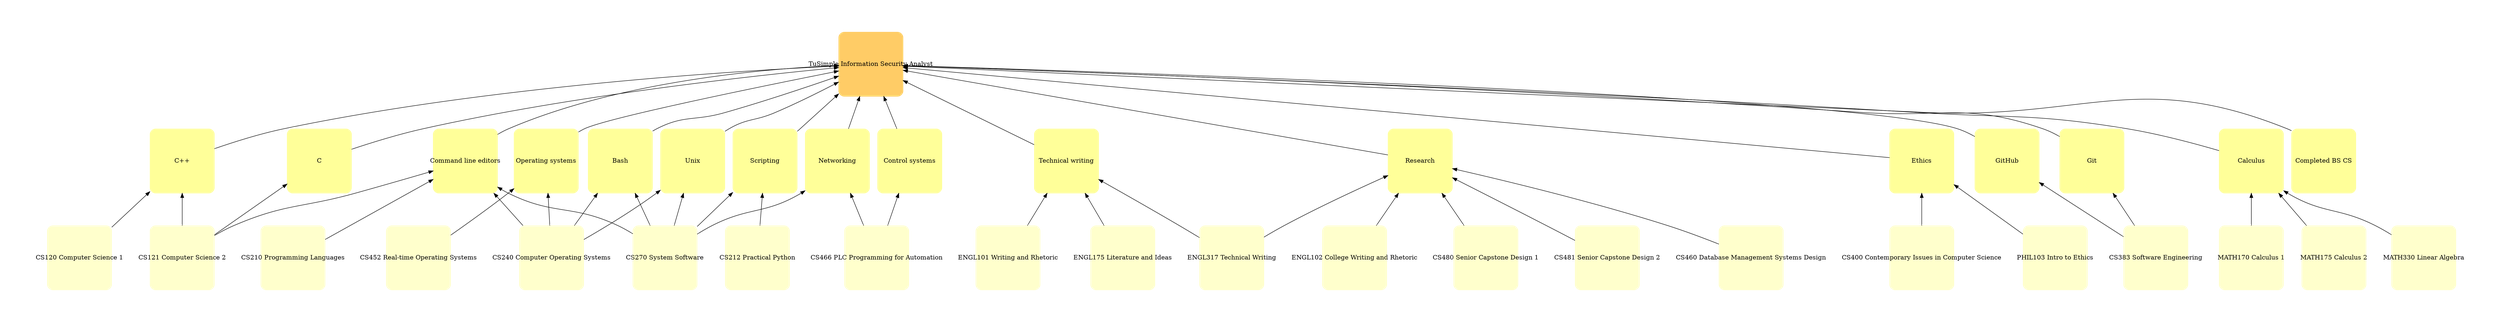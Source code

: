 digraph {
  graph [bgcolor="transparent" rankdir="BT" pad=1 compound="true" forcelabels="true" fontname="Comic Sans MS"]
  node [shape="square" style="rounded,filled" width=2 fixedsize="shape"]
  edge [minlen=2]
  "TuSimple Information Security Analyst" [color="#FFCC66"]
  "C++" [color="#FFFF99"]
  "CS120 Computer Science 1" [color="#FFFFCC"]
  "CS121 Computer Science 2" [color="#FFFFCC"]
  "C" [color="#FFFF99"]
  "CS121 Computer Science 2" [color="#FFFFCC"]
  "Research" [color="#FFFF99"]
  "ENGL317 Technical Writing" [color="#FFFFCC"]
  "ENGL102 College Writing and Rhetoric" [color="#FFFFCC"]
  "CS480 Senior Capstone Design 1" [color="#FFFFCC"]
  "CS481 Senior Capstone Design 2" [color="#FFFFCC"]
  "CS460 Database Management Systems Design" [color="#FFFFCC"]
  "Bash" [color="#FFFF99"]
  "CS240 Computer Operating Systems" [color="#FFFFCC"]
  "CS270 System Software" [color="#FFFFCC"]
  "Unix" [color="#FFFF99"]
  "CS240 Computer Operating Systems" [color="#FFFFCC"]
  "CS270 System Software" [color="#FFFFCC"]
  "Ethics" [color="#FFFF99"]
  "CS400 Contemporary Issues in Computer Science" [color="#FFFFCC"]
  "PHIL103 Intro to Ethics" [color="#FFFFCC"]
  "Technical writing" [color="#FFFF99"]
  "ENGL317 Technical Writing" [color="#FFFFCC"]
  "ENGL175 Literature and Ideas" [color="#FFFFCC"]
  "ENGL101 Writing and Rhetoric" [color="#FFFFCC"]
  "Git" [color="#FFFF99"]
  "CS383 Software Engineering" [color="#FFFFCC"]
  "GitHub" [color="#FFFF99"]
  "CS383 Software Engineering" [color="#FFFFCC"]
  "Command line editors" [color="#FFFF99"]
  "CS121 Computer Science 2" [color="#FFFFCC"]
  "CS210 Programming Languages" [color="#FFFFCC"]
  "CS240 Computer Operating Systems" [color="#FFFFCC"]
  "CS270 System Software" [color="#FFFFCC"]
  "Calculus" [color="#FFFF99"]
  "MATH170 Calculus 1" [color="#FFFFCC"]
  "MATH175 Calculus 2" [color="#FFFFCC"]
  "MATH330 Linear Algebra" [color="#FFFFCC"]
  "Networking" [color="#FFFF99"]
  "CS270 System Software" [color="#FFFFCC"]
  "CS466 PLC Programming for Automation" [color="#FFFFCC"]
  "Completed BS CS" [color="#FFFF99"]
  "Scripting" [color="#FFFF99"]
  "CS270 System Software" [color="#FFFFCC"]
  "CS212 Practical Python" [color="#FFFFCC"]
  "Operating systems" [color="#FFFF99"]
  "CS240 Computer Operating Systems" [color="#FFFFCC"]
  "CS452 Real-time Operating Systems" [color="#FFFFCC"]
  "Control systems" [color="#FFFF99"]
  "CS466 PLC Programming for Automation" [color="#FFFFCC"]
  "C++" -> "TuSimple Information Security Analyst"
  "CS120 Computer Science 1" -> "C++"
  "CS121 Computer Science 2" -> "C++"
  "C" -> "TuSimple Information Security Analyst"
  "CS121 Computer Science 2" -> "C"
  "Research" -> "TuSimple Information Security Analyst"
  "ENGL317 Technical Writing" -> "Research"
  "ENGL102 College Writing and Rhetoric" -> "Research"
  "CS480 Senior Capstone Design 1" -> "Research"
  "CS481 Senior Capstone Design 2" -> "Research"
  "CS460 Database Management Systems Design" -> "Research"
  "Bash" -> "TuSimple Information Security Analyst"
  "CS240 Computer Operating Systems" -> "Bash"
  "CS270 System Software" -> "Bash"
  "Unix" -> "TuSimple Information Security Analyst"
  "CS240 Computer Operating Systems" -> "Unix"
  "CS270 System Software" -> "Unix"
  "Ethics" -> "TuSimple Information Security Analyst"
  "CS400 Contemporary Issues in Computer Science" -> "Ethics"
  "PHIL103 Intro to Ethics" -> "Ethics"
  "Technical writing" -> "TuSimple Information Security Analyst"
  "ENGL317 Technical Writing" -> "Technical writing"
  "ENGL175 Literature and Ideas" -> "Technical writing"
  "ENGL101 Writing and Rhetoric" -> "Technical writing"
  "Git" -> "TuSimple Information Security Analyst"
  "CS383 Software Engineering" -> "Git"
  "GitHub" -> "TuSimple Information Security Analyst"
  "CS383 Software Engineering" -> "GitHub"
  "Command line editors" -> "TuSimple Information Security Analyst"
  "CS121 Computer Science 2" -> "Command line editors"
  "CS210 Programming Languages" -> "Command line editors"
  "CS240 Computer Operating Systems" -> "Command line editors"
  "CS270 System Software" -> "Command line editors"
  "Calculus" -> "TuSimple Information Security Analyst"
  "MATH170 Calculus 1" -> "Calculus"
  "MATH175 Calculus 2" -> "Calculus"
  "MATH330 Linear Algebra" -> "Calculus"
  "Networking" -> "TuSimple Information Security Analyst"
  "CS270 System Software" -> "Networking"
  "CS466 PLC Programming for Automation" -> "Networking"
  "Completed BS CS" -> "TuSimple Information Security Analyst"
  "Scripting" -> "TuSimple Information Security Analyst"
  "CS270 System Software" -> "Scripting"
  "CS212 Practical Python" -> "Scripting"
  "Operating systems" -> "TuSimple Information Security Analyst"
  "CS240 Computer Operating Systems" -> "Operating systems"
  "CS452 Real-time Operating Systems" -> "Operating systems"
  "Control systems" -> "TuSimple Information Security Analyst"
  "CS466 PLC Programming for Automation" -> "Control systems"
}
